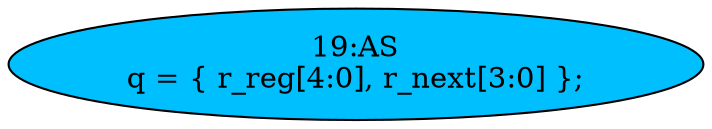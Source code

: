 strict digraph "" {
	node [label="\N"];
	"19:AS"	[ast="<pyverilog.vparser.ast.Assign object at 0x7f331d886190>",
		def_var="['q']",
		fillcolor=deepskyblue,
		label="19:AS
q = { r_reg[4:0], r_next[3:0] };",
		statements="[]",
		style=filled,
		typ=Assign,
		use_var="['r_reg', 'r_next']"];
}
